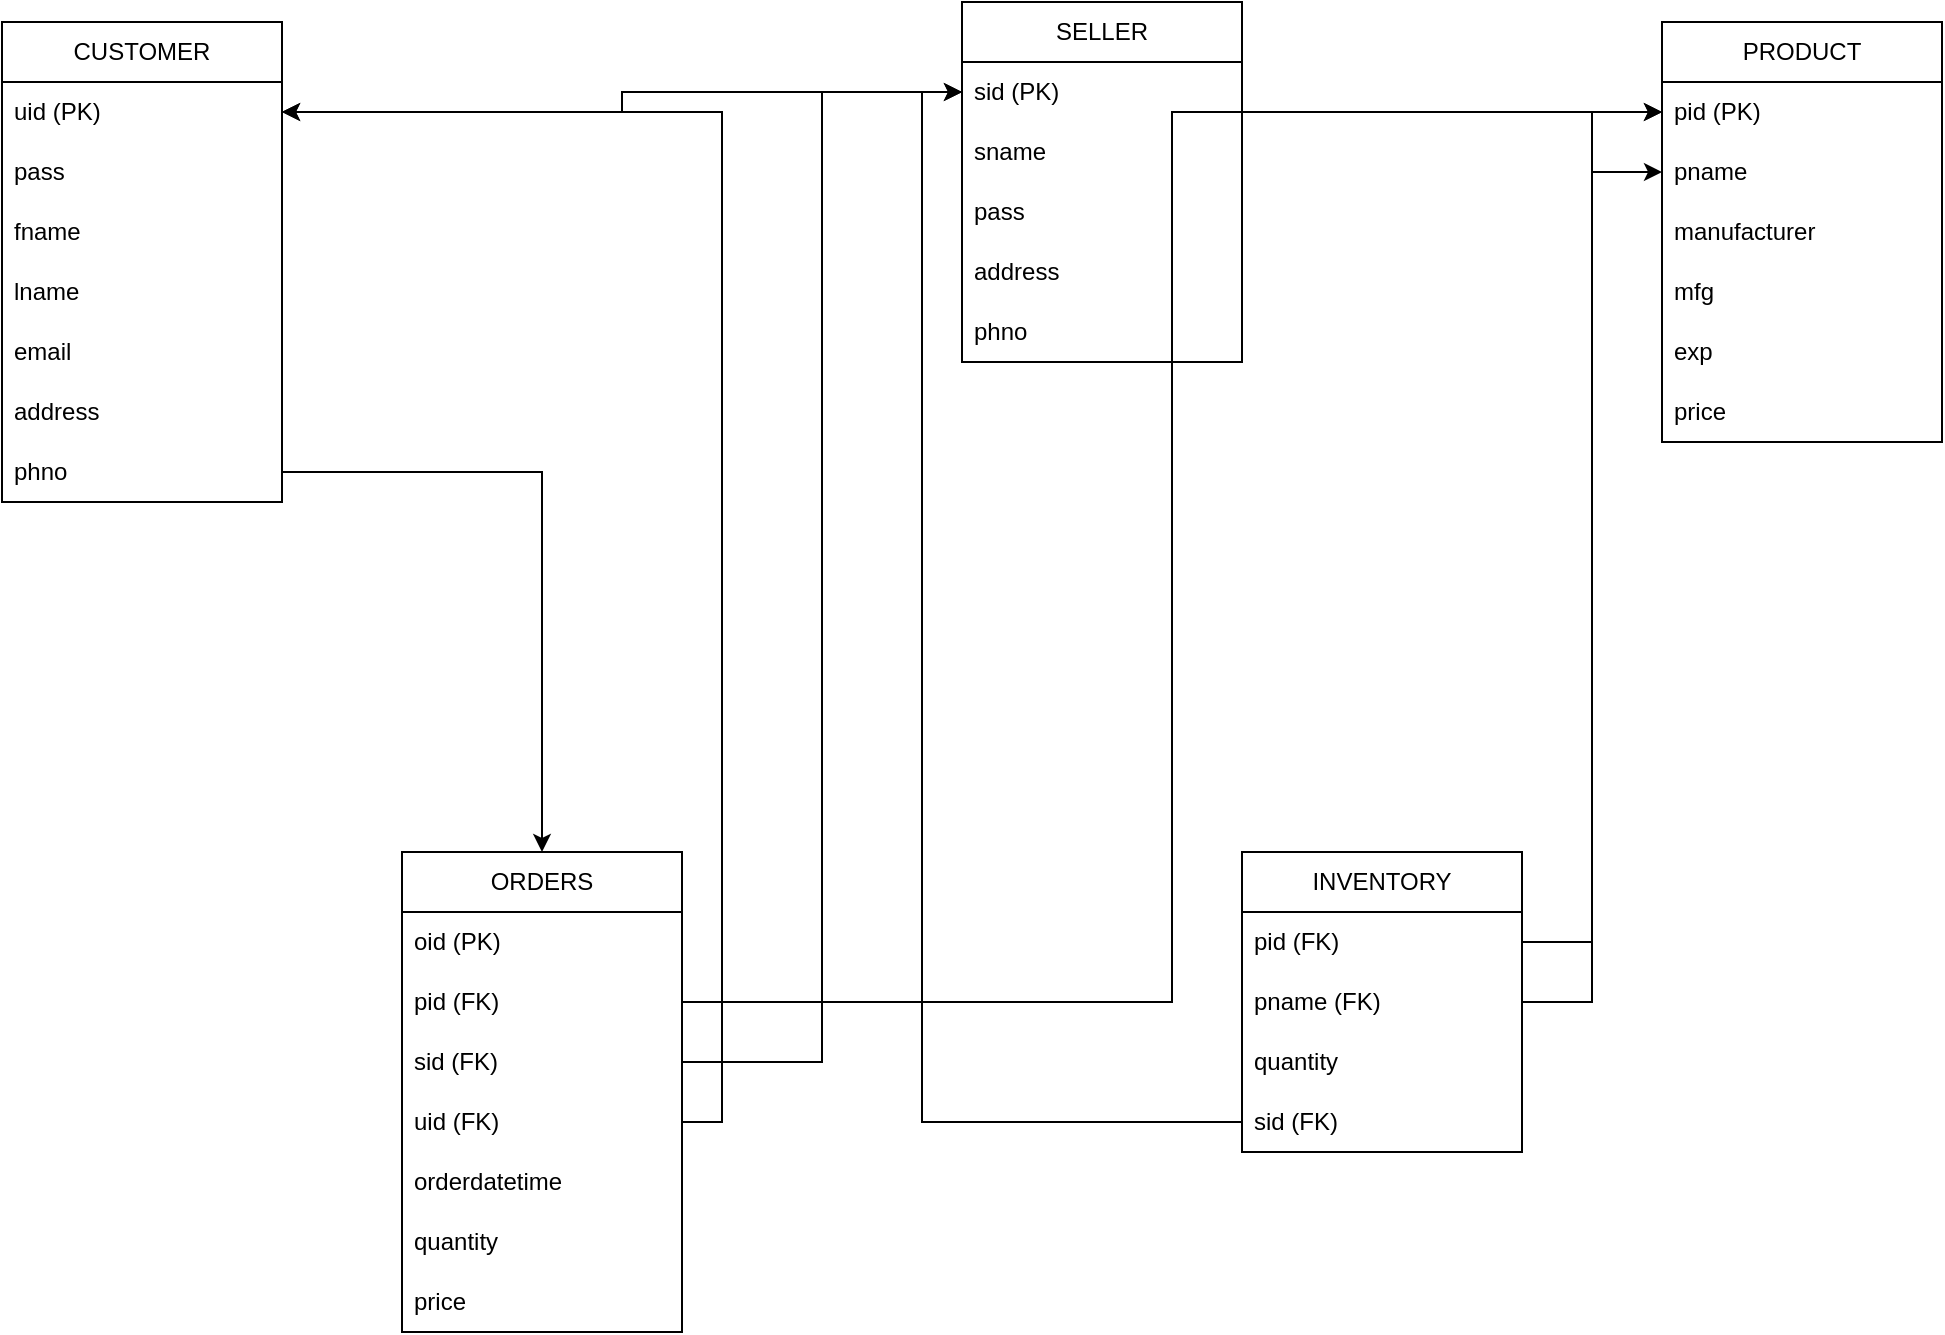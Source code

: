 <mxfile version="22.1.4" type="google">
  <diagram name="Page-1" id="Bnc9o1nDq1YU2fo4ur7g">
    <mxGraphModel grid="1" page="1" gridSize="10" guides="1" tooltips="1" connect="1" arrows="1" fold="1" pageScale="1" pageWidth="1169" pageHeight="827" math="0" shadow="0">
      <root>
        <mxCell id="0" />
        <mxCell id="1" parent="0" />
        <mxCell id="GbvAlK_ASV7Gf4B_DHTs-32" value="ORDERS" style="swimlane;fontStyle=0;childLayout=stackLayout;horizontal=1;startSize=30;horizontalStack=0;resizeParent=1;resizeParentMax=0;resizeLast=0;collapsible=1;marginBottom=0;whiteSpace=wrap;html=1;" vertex="1" parent="1">
          <mxGeometry x="340" y="755" width="140" height="240" as="geometry" />
        </mxCell>
        <mxCell id="GbvAlK_ASV7Gf4B_DHTs-33" value="oid (PK)" style="text;strokeColor=none;fillColor=none;align=left;verticalAlign=middle;spacingLeft=4;spacingRight=4;overflow=hidden;points=[[0,0.5],[1,0.5]];portConstraint=eastwest;rotatable=0;whiteSpace=wrap;html=1;" vertex="1" parent="GbvAlK_ASV7Gf4B_DHTs-32">
          <mxGeometry y="30" width="140" height="30" as="geometry" />
        </mxCell>
        <mxCell id="GbvAlK_ASV7Gf4B_DHTs-34" value="pid (FK)" style="text;strokeColor=none;fillColor=none;align=left;verticalAlign=middle;spacingLeft=4;spacingRight=4;overflow=hidden;points=[[0,0.5],[1,0.5]];portConstraint=eastwest;rotatable=0;whiteSpace=wrap;html=1;" vertex="1" parent="GbvAlK_ASV7Gf4B_DHTs-32">
          <mxGeometry y="60" width="140" height="30" as="geometry" />
        </mxCell>
        <mxCell id="GbvAlK_ASV7Gf4B_DHTs-35" value="sid (FK)" style="text;strokeColor=none;fillColor=none;align=left;verticalAlign=middle;spacingLeft=4;spacingRight=4;overflow=hidden;points=[[0,0.5],[1,0.5]];portConstraint=eastwest;rotatable=0;whiteSpace=wrap;html=1;" vertex="1" parent="GbvAlK_ASV7Gf4B_DHTs-32">
          <mxGeometry y="90" width="140" height="30" as="geometry" />
        </mxCell>
        <mxCell id="GbvAlK_ASV7Gf4B_DHTs-36" value="uid (FK)" style="text;strokeColor=none;fillColor=none;align=left;verticalAlign=middle;spacingLeft=4;spacingRight=4;overflow=hidden;points=[[0,0.5],[1,0.5]];portConstraint=eastwest;rotatable=0;whiteSpace=wrap;html=1;" vertex="1" parent="GbvAlK_ASV7Gf4B_DHTs-32">
          <mxGeometry y="120" width="140" height="30" as="geometry" />
        </mxCell>
        <mxCell id="GbvAlK_ASV7Gf4B_DHTs-37" value="orderdatetime" style="text;strokeColor=none;fillColor=none;align=left;verticalAlign=middle;spacingLeft=4;spacingRight=4;overflow=hidden;points=[[0,0.5],[1,0.5]];portConstraint=eastwest;rotatable=0;whiteSpace=wrap;html=1;" vertex="1" parent="GbvAlK_ASV7Gf4B_DHTs-32">
          <mxGeometry y="150" width="140" height="30" as="geometry" />
        </mxCell>
        <mxCell id="GbvAlK_ASV7Gf4B_DHTs-66" value="quantity" style="text;strokeColor=none;fillColor=none;align=left;verticalAlign=middle;spacingLeft=4;spacingRight=4;overflow=hidden;points=[[0,0.5],[1,0.5]];portConstraint=eastwest;rotatable=0;whiteSpace=wrap;html=1;" vertex="1" parent="GbvAlK_ASV7Gf4B_DHTs-32">
          <mxGeometry y="180" width="140" height="30" as="geometry" />
        </mxCell>
        <mxCell id="GbvAlK_ASV7Gf4B_DHTs-67" value="price" style="text;strokeColor=none;fillColor=none;align=left;verticalAlign=middle;spacingLeft=4;spacingRight=4;overflow=hidden;points=[[0,0.5],[1,0.5]];portConstraint=eastwest;rotatable=0;whiteSpace=wrap;html=1;" vertex="1" parent="GbvAlK_ASV7Gf4B_DHTs-32">
          <mxGeometry y="210" width="140" height="30" as="geometry" />
        </mxCell>
        <mxCell id="GbvAlK_ASV7Gf4B_DHTs-38" value="INVENTORY" style="swimlane;fontStyle=0;childLayout=stackLayout;horizontal=1;startSize=30;horizontalStack=0;resizeParent=1;resizeParentMax=0;resizeLast=0;collapsible=1;marginBottom=0;whiteSpace=wrap;html=1;" vertex="1" parent="1">
          <mxGeometry x="760" y="755" width="140" height="150" as="geometry" />
        </mxCell>
        <mxCell id="GbvAlK_ASV7Gf4B_DHTs-39" value="pid (FK)" style="text;strokeColor=none;fillColor=none;align=left;verticalAlign=middle;spacingLeft=4;spacingRight=4;overflow=hidden;points=[[0,0.5],[1,0.5]];portConstraint=eastwest;rotatable=0;whiteSpace=wrap;html=1;" vertex="1" parent="GbvAlK_ASV7Gf4B_DHTs-38">
          <mxGeometry y="30" width="140" height="30" as="geometry" />
        </mxCell>
        <mxCell id="GbvAlK_ASV7Gf4B_DHTs-40" value="pname (FK)" style="text;strokeColor=none;fillColor=none;align=left;verticalAlign=middle;spacingLeft=4;spacingRight=4;overflow=hidden;points=[[0,0.5],[1,0.5]];portConstraint=eastwest;rotatable=0;whiteSpace=wrap;html=1;" vertex="1" parent="GbvAlK_ASV7Gf4B_DHTs-38">
          <mxGeometry y="60" width="140" height="30" as="geometry" />
        </mxCell>
        <mxCell id="GbvAlK_ASV7Gf4B_DHTs-41" value="quantity" style="text;strokeColor=none;fillColor=none;align=left;verticalAlign=middle;spacingLeft=4;spacingRight=4;overflow=hidden;points=[[0,0.5],[1,0.5]];portConstraint=eastwest;rotatable=0;whiteSpace=wrap;html=1;" vertex="1" parent="GbvAlK_ASV7Gf4B_DHTs-38">
          <mxGeometry y="90" width="140" height="30" as="geometry" />
        </mxCell>
        <mxCell id="GbvAlK_ASV7Gf4B_DHTs-42" value="sid (FK)" style="text;strokeColor=none;fillColor=none;align=left;verticalAlign=middle;spacingLeft=4;spacingRight=4;overflow=hidden;points=[[0,0.5],[1,0.5]];portConstraint=eastwest;rotatable=0;whiteSpace=wrap;html=1;" vertex="1" parent="GbvAlK_ASV7Gf4B_DHTs-38">
          <mxGeometry y="120" width="140" height="30" as="geometry" />
        </mxCell>
        <mxCell id="GbvAlK_ASV7Gf4B_DHTs-44" value="CUSTOMER" style="swimlane;fontStyle=0;childLayout=stackLayout;horizontal=1;startSize=30;horizontalStack=0;resizeParent=1;resizeParentMax=0;resizeLast=0;collapsible=1;marginBottom=0;whiteSpace=wrap;html=1;" vertex="1" parent="1">
          <mxGeometry x="140" y="340" width="140" height="240" as="geometry" />
        </mxCell>
        <mxCell id="GbvAlK_ASV7Gf4B_DHTs-45" value="uid (PK)" style="text;strokeColor=none;fillColor=none;align=left;verticalAlign=middle;spacingLeft=4;spacingRight=4;overflow=hidden;points=[[0,0.5],[1,0.5]];portConstraint=eastwest;rotatable=0;whiteSpace=wrap;html=1;" vertex="1" parent="GbvAlK_ASV7Gf4B_DHTs-44">
          <mxGeometry y="30" width="140" height="30" as="geometry" />
        </mxCell>
        <mxCell id="GbvAlK_ASV7Gf4B_DHTs-46" value="pass" style="text;strokeColor=none;fillColor=none;align=left;verticalAlign=middle;spacingLeft=4;spacingRight=4;overflow=hidden;points=[[0,0.5],[1,0.5]];portConstraint=eastwest;rotatable=0;whiteSpace=wrap;html=1;" vertex="1" parent="GbvAlK_ASV7Gf4B_DHTs-44">
          <mxGeometry y="60" width="140" height="30" as="geometry" />
        </mxCell>
        <mxCell id="GbvAlK_ASV7Gf4B_DHTs-47" value="fname" style="text;strokeColor=none;fillColor=none;align=left;verticalAlign=middle;spacingLeft=4;spacingRight=4;overflow=hidden;points=[[0,0.5],[1,0.5]];portConstraint=eastwest;rotatable=0;whiteSpace=wrap;html=1;" vertex="1" parent="GbvAlK_ASV7Gf4B_DHTs-44">
          <mxGeometry y="90" width="140" height="30" as="geometry" />
        </mxCell>
        <mxCell id="GbvAlK_ASV7Gf4B_DHTs-48" value="lname" style="text;strokeColor=none;fillColor=none;align=left;verticalAlign=middle;spacingLeft=4;spacingRight=4;overflow=hidden;points=[[0,0.5],[1,0.5]];portConstraint=eastwest;rotatable=0;whiteSpace=wrap;html=1;" vertex="1" parent="GbvAlK_ASV7Gf4B_DHTs-44">
          <mxGeometry y="120" width="140" height="30" as="geometry" />
        </mxCell>
        <mxCell id="GbvAlK_ASV7Gf4B_DHTs-49" value="email" style="text;strokeColor=none;fillColor=none;align=left;verticalAlign=middle;spacingLeft=4;spacingRight=4;overflow=hidden;points=[[0,0.5],[1,0.5]];portConstraint=eastwest;rotatable=0;whiteSpace=wrap;html=1;" vertex="1" parent="GbvAlK_ASV7Gf4B_DHTs-44">
          <mxGeometry y="150" width="140" height="30" as="geometry" />
        </mxCell>
        <mxCell id="GbvAlK_ASV7Gf4B_DHTs-62" value="address" style="text;strokeColor=none;fillColor=none;align=left;verticalAlign=middle;spacingLeft=4;spacingRight=4;overflow=hidden;points=[[0,0.5],[1,0.5]];portConstraint=eastwest;rotatable=0;whiteSpace=wrap;html=1;" vertex="1" parent="GbvAlK_ASV7Gf4B_DHTs-44">
          <mxGeometry y="180" width="140" height="30" as="geometry" />
        </mxCell>
        <mxCell id="GbvAlK_ASV7Gf4B_DHTs-63" value="phno" style="text;strokeColor=none;fillColor=none;align=left;verticalAlign=middle;spacingLeft=4;spacingRight=4;overflow=hidden;points=[[0,0.5],[1,0.5]];portConstraint=eastwest;rotatable=0;whiteSpace=wrap;html=1;" vertex="1" parent="GbvAlK_ASV7Gf4B_DHTs-44">
          <mxGeometry y="210" width="140" height="30" as="geometry" />
        </mxCell>
        <mxCell id="GbvAlK_ASV7Gf4B_DHTs-50" value="PRODUCT" style="swimlane;fontStyle=0;childLayout=stackLayout;horizontal=1;startSize=30;horizontalStack=0;resizeParent=1;resizeParentMax=0;resizeLast=0;collapsible=1;marginBottom=0;whiteSpace=wrap;html=1;" vertex="1" parent="1">
          <mxGeometry x="970" y="340" width="140" height="210" as="geometry" />
        </mxCell>
        <mxCell id="GbvAlK_ASV7Gf4B_DHTs-51" value="pid (PK)" style="text;strokeColor=none;fillColor=none;align=left;verticalAlign=middle;spacingLeft=4;spacingRight=4;overflow=hidden;points=[[0,0.5],[1,0.5]];portConstraint=eastwest;rotatable=0;whiteSpace=wrap;html=1;" vertex="1" parent="GbvAlK_ASV7Gf4B_DHTs-50">
          <mxGeometry y="30" width="140" height="30" as="geometry" />
        </mxCell>
        <mxCell id="GbvAlK_ASV7Gf4B_DHTs-52" value="pname" style="text;strokeColor=none;fillColor=none;align=left;verticalAlign=middle;spacingLeft=4;spacingRight=4;overflow=hidden;points=[[0,0.5],[1,0.5]];portConstraint=eastwest;rotatable=0;whiteSpace=wrap;html=1;" vertex="1" parent="GbvAlK_ASV7Gf4B_DHTs-50">
          <mxGeometry y="60" width="140" height="30" as="geometry" />
        </mxCell>
        <mxCell id="GbvAlK_ASV7Gf4B_DHTs-53" value="manufacturer" style="text;strokeColor=none;fillColor=none;align=left;verticalAlign=middle;spacingLeft=4;spacingRight=4;overflow=hidden;points=[[0,0.5],[1,0.5]];portConstraint=eastwest;rotatable=0;whiteSpace=wrap;html=1;" vertex="1" parent="GbvAlK_ASV7Gf4B_DHTs-50">
          <mxGeometry y="90" width="140" height="30" as="geometry" />
        </mxCell>
        <mxCell id="GbvAlK_ASV7Gf4B_DHTs-54" value="mfg" style="text;strokeColor=none;fillColor=none;align=left;verticalAlign=middle;spacingLeft=4;spacingRight=4;overflow=hidden;points=[[0,0.5],[1,0.5]];portConstraint=eastwest;rotatable=0;whiteSpace=wrap;html=1;" vertex="1" parent="GbvAlK_ASV7Gf4B_DHTs-50">
          <mxGeometry y="120" width="140" height="30" as="geometry" />
        </mxCell>
        <mxCell id="GbvAlK_ASV7Gf4B_DHTs-55" value="exp" style="text;strokeColor=none;fillColor=none;align=left;verticalAlign=middle;spacingLeft=4;spacingRight=4;overflow=hidden;points=[[0,0.5],[1,0.5]];portConstraint=eastwest;rotatable=0;whiteSpace=wrap;html=1;" vertex="1" parent="GbvAlK_ASV7Gf4B_DHTs-50">
          <mxGeometry y="150" width="140" height="30" as="geometry" />
        </mxCell>
        <mxCell id="GbvAlK_ASV7Gf4B_DHTs-64" value="price" style="text;strokeColor=none;fillColor=none;align=left;verticalAlign=middle;spacingLeft=4;spacingRight=4;overflow=hidden;points=[[0,0.5],[1,0.5]];portConstraint=eastwest;rotatable=0;whiteSpace=wrap;html=1;" vertex="1" parent="GbvAlK_ASV7Gf4B_DHTs-50">
          <mxGeometry y="180" width="140" height="30" as="geometry" />
        </mxCell>
        <mxCell id="GbvAlK_ASV7Gf4B_DHTs-56" value="SELLER" style="swimlane;fontStyle=0;childLayout=stackLayout;horizontal=1;startSize=30;horizontalStack=0;resizeParent=1;resizeParentMax=0;resizeLast=0;collapsible=1;marginBottom=0;whiteSpace=wrap;html=1;" vertex="1" parent="1">
          <mxGeometry x="620" y="330" width="140" height="180" as="geometry" />
        </mxCell>
        <mxCell id="GbvAlK_ASV7Gf4B_DHTs-57" value="sid (PK)" style="text;strokeColor=none;fillColor=none;align=left;verticalAlign=middle;spacingLeft=4;spacingRight=4;overflow=hidden;points=[[0,0.5],[1,0.5]];portConstraint=eastwest;rotatable=0;whiteSpace=wrap;html=1;" vertex="1" parent="GbvAlK_ASV7Gf4B_DHTs-56">
          <mxGeometry y="30" width="140" height="30" as="geometry" />
        </mxCell>
        <mxCell id="GbvAlK_ASV7Gf4B_DHTs-58" value="sname" style="text;strokeColor=none;fillColor=none;align=left;verticalAlign=middle;spacingLeft=4;spacingRight=4;overflow=hidden;points=[[0,0.5],[1,0.5]];portConstraint=eastwest;rotatable=0;whiteSpace=wrap;html=1;" vertex="1" parent="GbvAlK_ASV7Gf4B_DHTs-56">
          <mxGeometry y="60" width="140" height="30" as="geometry" />
        </mxCell>
        <mxCell id="GbvAlK_ASV7Gf4B_DHTs-59" value="pass" style="text;strokeColor=none;fillColor=none;align=left;verticalAlign=middle;spacingLeft=4;spacingRight=4;overflow=hidden;points=[[0,0.5],[1,0.5]];portConstraint=eastwest;rotatable=0;whiteSpace=wrap;html=1;" vertex="1" parent="GbvAlK_ASV7Gf4B_DHTs-56">
          <mxGeometry y="90" width="140" height="30" as="geometry" />
        </mxCell>
        <mxCell id="GbvAlK_ASV7Gf4B_DHTs-60" value="address" style="text;strokeColor=none;fillColor=none;align=left;verticalAlign=middle;spacingLeft=4;spacingRight=4;overflow=hidden;points=[[0,0.5],[1,0.5]];portConstraint=eastwest;rotatable=0;whiteSpace=wrap;html=1;" vertex="1" parent="GbvAlK_ASV7Gf4B_DHTs-56">
          <mxGeometry y="120" width="140" height="30" as="geometry" />
        </mxCell>
        <mxCell id="GbvAlK_ASV7Gf4B_DHTs-61" value="phno" style="text;strokeColor=none;fillColor=none;align=left;verticalAlign=middle;spacingLeft=4;spacingRight=4;overflow=hidden;points=[[0,0.5],[1,0.5]];portConstraint=eastwest;rotatable=0;whiteSpace=wrap;html=1;" vertex="1" parent="GbvAlK_ASV7Gf4B_DHTs-56">
          <mxGeometry y="150" width="140" height="30" as="geometry" />
        </mxCell>
        <mxCell id="GbvAlK_ASV7Gf4B_DHTs-70" style="edgeStyle=orthogonalEdgeStyle;rounded=0;orthogonalLoop=1;jettySize=auto;html=1;entryX=1;entryY=0.5;entryDx=0;entryDy=0;" edge="1" parent="1" source="GbvAlK_ASV7Gf4B_DHTs-57" target="GbvAlK_ASV7Gf4B_DHTs-45">
          <mxGeometry relative="1" as="geometry" />
        </mxCell>
        <mxCell id="GbvAlK_ASV7Gf4B_DHTs-72" style="edgeStyle=orthogonalEdgeStyle;rounded=0;orthogonalLoop=1;jettySize=auto;html=1;entryX=0.5;entryY=0;entryDx=0;entryDy=0;" edge="1" parent="1" source="GbvAlK_ASV7Gf4B_DHTs-63" target="GbvAlK_ASV7Gf4B_DHTs-32">
          <mxGeometry relative="1" as="geometry" />
        </mxCell>
        <mxCell id="GbvAlK_ASV7Gf4B_DHTs-73" style="edgeStyle=orthogonalEdgeStyle;rounded=0;orthogonalLoop=1;jettySize=auto;html=1;entryX=0;entryY=0.5;entryDx=0;entryDy=0;" edge="1" parent="1" source="GbvAlK_ASV7Gf4B_DHTs-39" target="GbvAlK_ASV7Gf4B_DHTs-51">
          <mxGeometry relative="1" as="geometry" />
        </mxCell>
        <mxCell id="GbvAlK_ASV7Gf4B_DHTs-74" style="edgeStyle=orthogonalEdgeStyle;rounded=0;orthogonalLoop=1;jettySize=auto;html=1;entryX=0;entryY=0.5;entryDx=0;entryDy=0;" edge="1" parent="1" source="GbvAlK_ASV7Gf4B_DHTs-40" target="GbvAlK_ASV7Gf4B_DHTs-52">
          <mxGeometry relative="1" as="geometry" />
        </mxCell>
        <mxCell id="GbvAlK_ASV7Gf4B_DHTs-76" style="edgeStyle=orthogonalEdgeStyle;rounded=0;orthogonalLoop=1;jettySize=auto;html=1;exitX=0;exitY=0.5;exitDx=0;exitDy=0;entryX=0;entryY=0.5;entryDx=0;entryDy=0;" edge="1" parent="1" source="GbvAlK_ASV7Gf4B_DHTs-42" target="GbvAlK_ASV7Gf4B_DHTs-57">
          <mxGeometry relative="1" as="geometry" />
        </mxCell>
        <mxCell id="GbvAlK_ASV7Gf4B_DHTs-77" style="edgeStyle=orthogonalEdgeStyle;rounded=0;orthogonalLoop=1;jettySize=auto;html=1;exitX=1;exitY=0.5;exitDx=0;exitDy=0;entryX=0;entryY=0.5;entryDx=0;entryDy=0;" edge="1" parent="1" source="GbvAlK_ASV7Gf4B_DHTs-34" target="GbvAlK_ASV7Gf4B_DHTs-51">
          <mxGeometry relative="1" as="geometry" />
        </mxCell>
        <mxCell id="GbvAlK_ASV7Gf4B_DHTs-78" style="edgeStyle=orthogonalEdgeStyle;rounded=0;orthogonalLoop=1;jettySize=auto;html=1;exitX=1;exitY=0.5;exitDx=0;exitDy=0;entryX=0;entryY=0.5;entryDx=0;entryDy=0;" edge="1" parent="1" source="GbvAlK_ASV7Gf4B_DHTs-35" target="GbvAlK_ASV7Gf4B_DHTs-57">
          <mxGeometry relative="1" as="geometry" />
        </mxCell>
        <mxCell id="GbvAlK_ASV7Gf4B_DHTs-79" style="edgeStyle=orthogonalEdgeStyle;rounded=0;orthogonalLoop=1;jettySize=auto;html=1;exitX=1;exitY=0.5;exitDx=0;exitDy=0;entryX=1;entryY=0.5;entryDx=0;entryDy=0;" edge="1" parent="1" source="GbvAlK_ASV7Gf4B_DHTs-36" target="GbvAlK_ASV7Gf4B_DHTs-45">
          <mxGeometry relative="1" as="geometry" />
        </mxCell>
      </root>
    </mxGraphModel>
  </diagram>
</mxfile>
